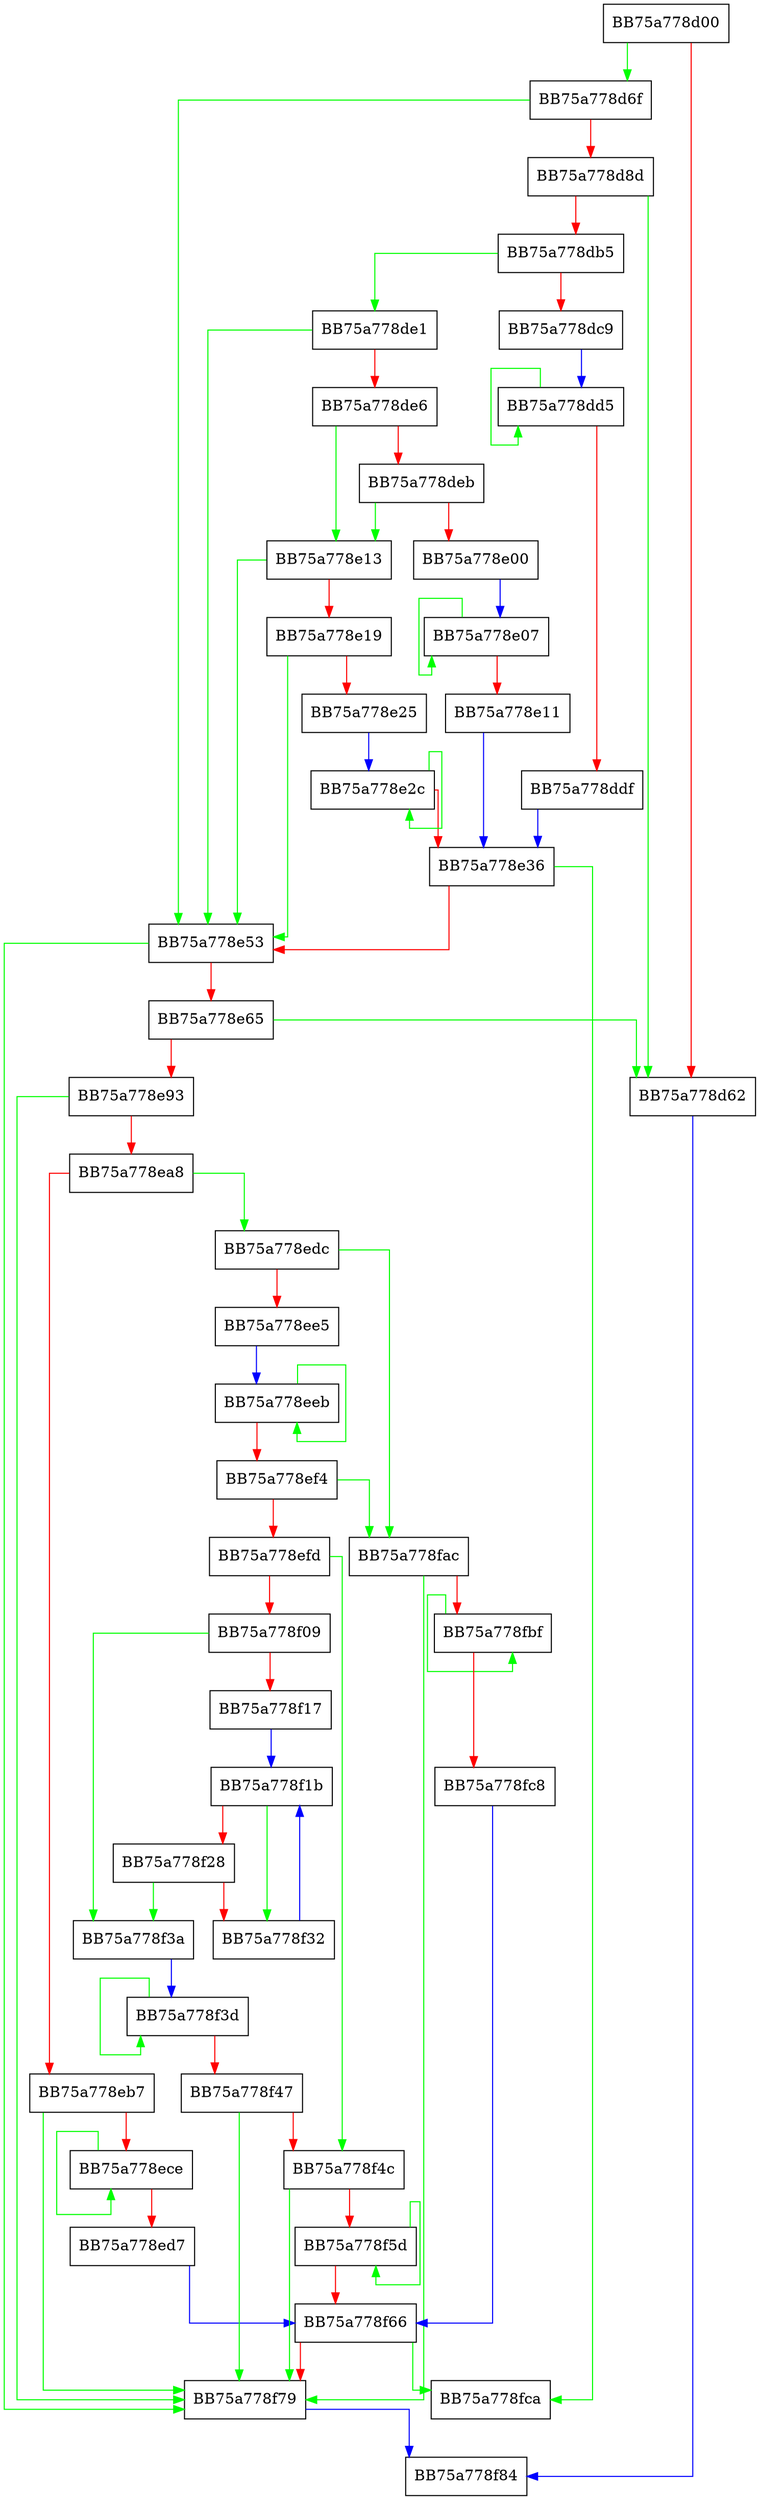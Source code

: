 digraph LangCountryEnumProcEx {
  node [shape="box"];
  graph [splines=ortho];
  BB75a778d00 -> BB75a778d6f [color="green"];
  BB75a778d00 -> BB75a778d62 [color="red"];
  BB75a778d62 -> BB75a778f84 [color="blue"];
  BB75a778d6f -> BB75a778e53 [color="green"];
  BB75a778d6f -> BB75a778d8d [color="red"];
  BB75a778d8d -> BB75a778d62 [color="green"];
  BB75a778d8d -> BB75a778db5 [color="red"];
  BB75a778db5 -> BB75a778de1 [color="green"];
  BB75a778db5 -> BB75a778dc9 [color="red"];
  BB75a778dc9 -> BB75a778dd5 [color="blue"];
  BB75a778dd5 -> BB75a778dd5 [color="green"];
  BB75a778dd5 -> BB75a778ddf [color="red"];
  BB75a778ddf -> BB75a778e36 [color="blue"];
  BB75a778de1 -> BB75a778e53 [color="green"];
  BB75a778de1 -> BB75a778de6 [color="red"];
  BB75a778de6 -> BB75a778e13 [color="green"];
  BB75a778de6 -> BB75a778deb [color="red"];
  BB75a778deb -> BB75a778e13 [color="green"];
  BB75a778deb -> BB75a778e00 [color="red"];
  BB75a778e00 -> BB75a778e07 [color="blue"];
  BB75a778e07 -> BB75a778e07 [color="green"];
  BB75a778e07 -> BB75a778e11 [color="red"];
  BB75a778e11 -> BB75a778e36 [color="blue"];
  BB75a778e13 -> BB75a778e53 [color="green"];
  BB75a778e13 -> BB75a778e19 [color="red"];
  BB75a778e19 -> BB75a778e53 [color="green"];
  BB75a778e19 -> BB75a778e25 [color="red"];
  BB75a778e25 -> BB75a778e2c [color="blue"];
  BB75a778e2c -> BB75a778e2c [color="green"];
  BB75a778e2c -> BB75a778e36 [color="red"];
  BB75a778e36 -> BB75a778fca [color="green"];
  BB75a778e36 -> BB75a778e53 [color="red"];
  BB75a778e53 -> BB75a778f79 [color="green"];
  BB75a778e53 -> BB75a778e65 [color="red"];
  BB75a778e65 -> BB75a778d62 [color="green"];
  BB75a778e65 -> BB75a778e93 [color="red"];
  BB75a778e93 -> BB75a778f79 [color="green"];
  BB75a778e93 -> BB75a778ea8 [color="red"];
  BB75a778ea8 -> BB75a778edc [color="green"];
  BB75a778ea8 -> BB75a778eb7 [color="red"];
  BB75a778eb7 -> BB75a778f79 [color="green"];
  BB75a778eb7 -> BB75a778ece [color="red"];
  BB75a778ece -> BB75a778ece [color="green"];
  BB75a778ece -> BB75a778ed7 [color="red"];
  BB75a778ed7 -> BB75a778f66 [color="blue"];
  BB75a778edc -> BB75a778fac [color="green"];
  BB75a778edc -> BB75a778ee5 [color="red"];
  BB75a778ee5 -> BB75a778eeb [color="blue"];
  BB75a778eeb -> BB75a778eeb [color="green"];
  BB75a778eeb -> BB75a778ef4 [color="red"];
  BB75a778ef4 -> BB75a778fac [color="green"];
  BB75a778ef4 -> BB75a778efd [color="red"];
  BB75a778efd -> BB75a778f4c [color="green"];
  BB75a778efd -> BB75a778f09 [color="red"];
  BB75a778f09 -> BB75a778f3a [color="green"];
  BB75a778f09 -> BB75a778f17 [color="red"];
  BB75a778f17 -> BB75a778f1b [color="blue"];
  BB75a778f1b -> BB75a778f32 [color="green"];
  BB75a778f1b -> BB75a778f28 [color="red"];
  BB75a778f28 -> BB75a778f3a [color="green"];
  BB75a778f28 -> BB75a778f32 [color="red"];
  BB75a778f32 -> BB75a778f1b [color="blue"];
  BB75a778f3a -> BB75a778f3d [color="blue"];
  BB75a778f3d -> BB75a778f3d [color="green"];
  BB75a778f3d -> BB75a778f47 [color="red"];
  BB75a778f47 -> BB75a778f79 [color="green"];
  BB75a778f47 -> BB75a778f4c [color="red"];
  BB75a778f4c -> BB75a778f79 [color="green"];
  BB75a778f4c -> BB75a778f5d [color="red"];
  BB75a778f5d -> BB75a778f5d [color="green"];
  BB75a778f5d -> BB75a778f66 [color="red"];
  BB75a778f66 -> BB75a778fca [color="green"];
  BB75a778f66 -> BB75a778f79 [color="red"];
  BB75a778f79 -> BB75a778f84 [color="blue"];
  BB75a778fac -> BB75a778f79 [color="green"];
  BB75a778fac -> BB75a778fbf [color="red"];
  BB75a778fbf -> BB75a778fbf [color="green"];
  BB75a778fbf -> BB75a778fc8 [color="red"];
  BB75a778fc8 -> BB75a778f66 [color="blue"];
}
